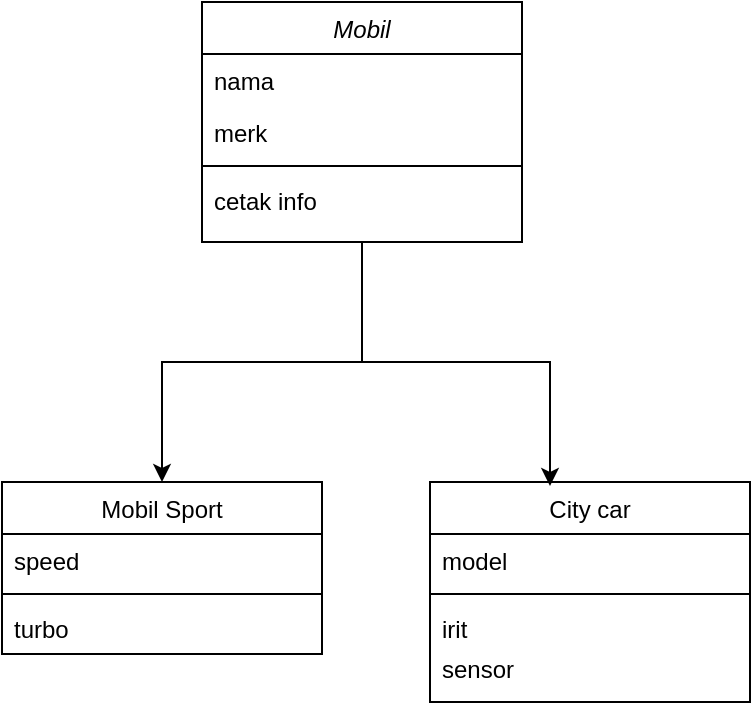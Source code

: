 <mxfile version="24.5.3" type="device" pages="2">
  <diagram id="C5RBs43oDa-KdzZeNtuy" name="Page-1">
    <mxGraphModel dx="880" dy="524" grid="1" gridSize="10" guides="1" tooltips="1" connect="1" arrows="1" fold="1" page="1" pageScale="1" pageWidth="827" pageHeight="1169" math="0" shadow="0">
      <root>
        <mxCell id="WIyWlLk6GJQsqaUBKTNV-0" />
        <mxCell id="WIyWlLk6GJQsqaUBKTNV-1" parent="WIyWlLk6GJQsqaUBKTNV-0" />
        <mxCell id="S2sd8ajXdAHGdtlDQYJ4-0" style="edgeStyle=orthogonalEdgeStyle;rounded=0;orthogonalLoop=1;jettySize=auto;html=1;entryX=0.5;entryY=0;entryDx=0;entryDy=0;" parent="WIyWlLk6GJQsqaUBKTNV-1" source="zkfFHV4jXpPFQw0GAbJ--0" target="zkfFHV4jXpPFQw0GAbJ--6" edge="1">
          <mxGeometry relative="1" as="geometry" />
        </mxCell>
        <mxCell id="zkfFHV4jXpPFQw0GAbJ--0" value="Mobil" style="swimlane;fontStyle=2;align=center;verticalAlign=top;childLayout=stackLayout;horizontal=1;startSize=26;horizontalStack=0;resizeParent=1;resizeLast=0;collapsible=1;marginBottom=0;rounded=0;shadow=0;strokeWidth=1;" parent="WIyWlLk6GJQsqaUBKTNV-1" vertex="1">
          <mxGeometry x="220" y="120" width="160" height="120" as="geometry">
            <mxRectangle x="230" y="140" width="160" height="26" as="alternateBounds" />
          </mxGeometry>
        </mxCell>
        <mxCell id="zkfFHV4jXpPFQw0GAbJ--1" value="nama" style="text;align=left;verticalAlign=top;spacingLeft=4;spacingRight=4;overflow=hidden;rotatable=0;points=[[0,0.5],[1,0.5]];portConstraint=eastwest;" parent="zkfFHV4jXpPFQw0GAbJ--0" vertex="1">
          <mxGeometry y="26" width="160" height="26" as="geometry" />
        </mxCell>
        <mxCell id="zkfFHV4jXpPFQw0GAbJ--2" value="merk" style="text;align=left;verticalAlign=top;spacingLeft=4;spacingRight=4;overflow=hidden;rotatable=0;points=[[0,0.5],[1,0.5]];portConstraint=eastwest;rounded=0;shadow=0;html=0;" parent="zkfFHV4jXpPFQw0GAbJ--0" vertex="1">
          <mxGeometry y="52" width="160" height="26" as="geometry" />
        </mxCell>
        <mxCell id="zkfFHV4jXpPFQw0GAbJ--4" value="" style="line;html=1;strokeWidth=1;align=left;verticalAlign=middle;spacingTop=-1;spacingLeft=3;spacingRight=3;rotatable=0;labelPosition=right;points=[];portConstraint=eastwest;" parent="zkfFHV4jXpPFQw0GAbJ--0" vertex="1">
          <mxGeometry y="78" width="160" height="8" as="geometry" />
        </mxCell>
        <mxCell id="zkfFHV4jXpPFQw0GAbJ--5" value="cetak info" style="text;align=left;verticalAlign=top;spacingLeft=4;spacingRight=4;overflow=hidden;rotatable=0;points=[[0,0.5],[1,0.5]];portConstraint=eastwest;" parent="zkfFHV4jXpPFQw0GAbJ--0" vertex="1">
          <mxGeometry y="86" width="160" height="26" as="geometry" />
        </mxCell>
        <mxCell id="zkfFHV4jXpPFQw0GAbJ--6" value="Mobil Sport" style="swimlane;fontStyle=0;align=center;verticalAlign=top;childLayout=stackLayout;horizontal=1;startSize=26;horizontalStack=0;resizeParent=1;resizeLast=0;collapsible=1;marginBottom=0;rounded=0;shadow=0;strokeWidth=1;" parent="WIyWlLk6GJQsqaUBKTNV-1" vertex="1">
          <mxGeometry x="120" y="360" width="160" height="86" as="geometry">
            <mxRectangle x="130" y="380" width="160" height="26" as="alternateBounds" />
          </mxGeometry>
        </mxCell>
        <mxCell id="zkfFHV4jXpPFQw0GAbJ--7" value="speed" style="text;align=left;verticalAlign=top;spacingLeft=4;spacingRight=4;overflow=hidden;rotatable=0;points=[[0,0.5],[1,0.5]];portConstraint=eastwest;" parent="zkfFHV4jXpPFQw0GAbJ--6" vertex="1">
          <mxGeometry y="26" width="160" height="26" as="geometry" />
        </mxCell>
        <mxCell id="zkfFHV4jXpPFQw0GAbJ--9" value="" style="line;html=1;strokeWidth=1;align=left;verticalAlign=middle;spacingTop=-1;spacingLeft=3;spacingRight=3;rotatable=0;labelPosition=right;points=[];portConstraint=eastwest;" parent="zkfFHV4jXpPFQw0GAbJ--6" vertex="1">
          <mxGeometry y="52" width="160" height="8" as="geometry" />
        </mxCell>
        <mxCell id="zkfFHV4jXpPFQw0GAbJ--11" value="turbo" style="text;align=left;verticalAlign=top;spacingLeft=4;spacingRight=4;overflow=hidden;rotatable=0;points=[[0,0.5],[1,0.5]];portConstraint=eastwest;" parent="zkfFHV4jXpPFQw0GAbJ--6" vertex="1">
          <mxGeometry y="60" width="160" height="26" as="geometry" />
        </mxCell>
        <mxCell id="bf2W-LZPak11a6QaV4Kx-1" value="City car" style="swimlane;fontStyle=0;align=center;verticalAlign=top;childLayout=stackLayout;horizontal=1;startSize=26;horizontalStack=0;resizeParent=1;resizeLast=0;collapsible=1;marginBottom=0;rounded=0;shadow=0;strokeWidth=1;" parent="WIyWlLk6GJQsqaUBKTNV-1" vertex="1">
          <mxGeometry x="334" y="360" width="160" height="110" as="geometry">
            <mxRectangle x="130" y="380" width="160" height="26" as="alternateBounds" />
          </mxGeometry>
        </mxCell>
        <mxCell id="bf2W-LZPak11a6QaV4Kx-2" value="model" style="text;align=left;verticalAlign=top;spacingLeft=4;spacingRight=4;overflow=hidden;rotatable=0;points=[[0,0.5],[1,0.5]];portConstraint=eastwest;" parent="bf2W-LZPak11a6QaV4Kx-1" vertex="1">
          <mxGeometry y="26" width="160" height="26" as="geometry" />
        </mxCell>
        <mxCell id="bf2W-LZPak11a6QaV4Kx-3" value="" style="line;html=1;strokeWidth=1;align=left;verticalAlign=middle;spacingTop=-1;spacingLeft=3;spacingRight=3;rotatable=0;labelPosition=right;points=[];portConstraint=eastwest;" parent="bf2W-LZPak11a6QaV4Kx-1" vertex="1">
          <mxGeometry y="52" width="160" height="8" as="geometry" />
        </mxCell>
        <mxCell id="bf2W-LZPak11a6QaV4Kx-4" value="irit" style="text;align=left;verticalAlign=top;spacingLeft=4;spacingRight=4;overflow=hidden;rotatable=0;points=[[0,0.5],[1,0.5]];portConstraint=eastwest;" parent="bf2W-LZPak11a6QaV4Kx-1" vertex="1">
          <mxGeometry y="60" width="160" height="20" as="geometry" />
        </mxCell>
        <mxCell id="bf2W-LZPak11a6QaV4Kx-5" value="sensor" style="text;align=left;verticalAlign=top;spacingLeft=4;spacingRight=4;overflow=hidden;rotatable=0;points=[[0,0.5],[1,0.5]];portConstraint=eastwest;" parent="bf2W-LZPak11a6QaV4Kx-1" vertex="1">
          <mxGeometry y="80" width="160" height="30" as="geometry" />
        </mxCell>
        <mxCell id="S2sd8ajXdAHGdtlDQYJ4-1" style="edgeStyle=orthogonalEdgeStyle;rounded=0;orthogonalLoop=1;jettySize=auto;html=1;entryX=0.375;entryY=0.018;entryDx=0;entryDy=0;entryPerimeter=0;" parent="WIyWlLk6GJQsqaUBKTNV-1" source="zkfFHV4jXpPFQw0GAbJ--0" target="bf2W-LZPak11a6QaV4Kx-1" edge="1">
          <mxGeometry relative="1" as="geometry" />
        </mxCell>
      </root>
    </mxGraphModel>
  </diagram>
  <diagram id="L113xZ4hW4FLUAhri6Ew" name="Page-2">
    <mxGraphModel dx="880" dy="524" grid="1" gridSize="10" guides="1" tooltips="1" connect="1" arrows="1" fold="1" page="1" pageScale="1" pageWidth="850" pageHeight="1100" math="0" shadow="0">
      <root>
        <mxCell id="0" />
        <mxCell id="1" parent="0" />
        <mxCell id="vu35bLZvrifV89jmftlI-1" style="edgeStyle=orthogonalEdgeStyle;rounded=0;orthogonalLoop=1;jettySize=auto;html=1;" parent="1" source="IVuVj4ZzS_g0h147JxTU-1" target="IVuVj4ZzS_g0h147JxTU-10" edge="1">
          <mxGeometry relative="1" as="geometry" />
        </mxCell>
        <mxCell id="vu35bLZvrifV89jmftlI-2" style="edgeStyle=orthogonalEdgeStyle;rounded=0;orthogonalLoop=1;jettySize=auto;html=1;entryX=0.5;entryY=0;entryDx=0;entryDy=0;" parent="1" source="IVuVj4ZzS_g0h147JxTU-1" target="IVuVj4ZzS_g0h147JxTU-14" edge="1">
          <mxGeometry relative="1" as="geometry">
            <Array as="points">
              <mxPoint x="240" y="320" />
              <mxPoint x="320" y="320" />
            </Array>
          </mxGeometry>
        </mxCell>
        <mxCell id="srv7jj0R8eGN8Pl25kx5-10" style="edgeStyle=orthogonalEdgeStyle;rounded=0;orthogonalLoop=1;jettySize=auto;html=1;entryX=0.5;entryY=0;entryDx=0;entryDy=0;" edge="1" parent="1" source="IVuVj4ZzS_g0h147JxTU-1" target="srv7jj0R8eGN8Pl25kx5-5">
          <mxGeometry relative="1" as="geometry">
            <Array as="points">
              <mxPoint x="240" y="320" />
              <mxPoint x="505" y="320" />
            </Array>
          </mxGeometry>
        </mxCell>
        <mxCell id="IVuVj4ZzS_g0h147JxTU-1" value="Mahasiswa" style="swimlane;fontStyle=1;align=center;verticalAlign=top;childLayout=stackLayout;horizontal=1;startSize=26;horizontalStack=0;resizeParent=1;resizeParentMax=0;resizeLast=0;collapsible=1;marginBottom=0;whiteSpace=wrap;html=1;" parent="1" vertex="1">
          <mxGeometry x="160" y="10" width="160" height="242" as="geometry" />
        </mxCell>
        <mxCell id="IVuVj4ZzS_g0h147JxTU-2" value="nama" style="text;strokeColor=none;fillColor=none;align=left;verticalAlign=top;spacingLeft=4;spacingRight=4;overflow=hidden;rotatable=0;points=[[0,0.5],[1,0.5]];portConstraint=eastwest;whiteSpace=wrap;html=1;" parent="IVuVj4ZzS_g0h147JxTU-1" vertex="1">
          <mxGeometry y="26" width="160" height="26" as="geometry" />
        </mxCell>
        <mxCell id="IVuVj4ZzS_g0h147JxTU-6" value="nim" style="text;strokeColor=none;fillColor=none;align=left;verticalAlign=top;spacingLeft=4;spacingRight=4;overflow=hidden;rotatable=0;points=[[0,0.5],[1,0.5]];portConstraint=eastwest;whiteSpace=wrap;html=1;" parent="IVuVj4ZzS_g0h147JxTU-1" vertex="1">
          <mxGeometry y="52" width="160" height="26" as="geometry" />
        </mxCell>
        <mxCell id="IVuVj4ZzS_g0h147JxTU-7" value="jurusan" style="text;strokeColor=none;fillColor=none;align=left;verticalAlign=top;spacingLeft=4;spacingRight=4;overflow=hidden;rotatable=0;points=[[0,0.5],[1,0.5]];portConstraint=eastwest;whiteSpace=wrap;html=1;" parent="IVuVj4ZzS_g0h147JxTU-1" vertex="1">
          <mxGeometry y="78" width="160" height="26" as="geometry" />
        </mxCell>
        <mxCell id="IVuVj4ZzS_g0h147JxTU-8" value="ips : array" style="text;strokeColor=none;fillColor=none;align=left;verticalAlign=top;spacingLeft=4;spacingRight=4;overflow=hidden;rotatable=0;points=[[0,0.5],[1,0.5]];portConstraint=eastwest;whiteSpace=wrap;html=1;" parent="IVuVj4ZzS_g0h147JxTU-1" vertex="1">
          <mxGeometry y="104" width="160" height="26" as="geometry" />
        </mxCell>
        <mxCell id="IVuVj4ZzS_g0h147JxTU-9" value="ipk" style="text;strokeColor=none;fillColor=none;align=left;verticalAlign=top;spacingLeft=4;spacingRight=4;overflow=hidden;rotatable=0;points=[[0,0.5],[1,0.5]];portConstraint=eastwest;whiteSpace=wrap;html=1;" parent="IVuVj4ZzS_g0h147JxTU-1" vertex="1">
          <mxGeometry y="130" width="160" height="26" as="geometry" />
        </mxCell>
        <mxCell id="IVuVj4ZzS_g0h147JxTU-3" value="" style="line;strokeWidth=1;fillColor=none;align=left;verticalAlign=middle;spacingTop=-1;spacingLeft=3;spacingRight=3;rotatable=0;labelPosition=right;points=[];portConstraint=eastwest;strokeColor=inherit;" parent="IVuVj4ZzS_g0h147JxTU-1" vertex="1">
          <mxGeometry y="156" width="160" height="8" as="geometry" />
        </mxCell>
        <mxCell id="IVuVj4ZzS_g0h147JxTU-4" value="cetak info" style="text;strokeColor=none;fillColor=none;align=left;verticalAlign=top;spacingLeft=4;spacingRight=4;overflow=hidden;rotatable=0;points=[[0,0.5],[1,0.5]];portConstraint=eastwest;whiteSpace=wrap;html=1;" parent="IVuVj4ZzS_g0h147JxTU-1" vertex="1">
          <mxGeometry y="164" width="160" height="26" as="geometry" />
        </mxCell>
        <mxCell id="srv7jj0R8eGN8Pl25kx5-1" value="hitung ipk" style="text;strokeColor=none;fillColor=none;align=left;verticalAlign=top;spacingLeft=4;spacingRight=4;overflow=hidden;rotatable=0;points=[[0,0.5],[1,0.5]];portConstraint=eastwest;whiteSpace=wrap;html=1;" vertex="1" parent="IVuVj4ZzS_g0h147JxTU-1">
          <mxGeometry y="190" width="160" height="26" as="geometry" />
        </mxCell>
        <mxCell id="srv7jj0R8eGN8Pl25kx5-2" value="tambah ips" style="text;strokeColor=none;fillColor=none;align=left;verticalAlign=top;spacingLeft=4;spacingRight=4;overflow=hidden;rotatable=0;points=[[0,0.5],[1,0.5]];portConstraint=eastwest;whiteSpace=wrap;html=1;" vertex="1" parent="IVuVj4ZzS_g0h147JxTU-1">
          <mxGeometry y="216" width="160" height="26" as="geometry" />
        </mxCell>
        <mxCell id="IVuVj4ZzS_g0h147JxTU-10" value="MahasiswaSarjana" style="swimlane;fontStyle=1;align=center;verticalAlign=top;childLayout=stackLayout;horizontal=1;startSize=26;horizontalStack=0;resizeParent=1;resizeParentMax=0;resizeLast=0;collapsible=1;marginBottom=0;whiteSpace=wrap;html=1;" parent="1" vertex="1">
          <mxGeometry x="40" y="410" width="160" height="112" as="geometry" />
        </mxCell>
        <mxCell id="IVuVj4ZzS_g0h147JxTU-11" value="judul skripsi" style="text;strokeColor=none;fillColor=none;align=left;verticalAlign=top;spacingLeft=4;spacingRight=4;overflow=hidden;rotatable=0;points=[[0,0.5],[1,0.5]];portConstraint=eastwest;whiteSpace=wrap;html=1;" parent="IVuVj4ZzS_g0h147JxTU-10" vertex="1">
          <mxGeometry y="26" width="160" height="26" as="geometry" />
        </mxCell>
        <mxCell id="srv7jj0R8eGN8Pl25kx5-3" value="tahun selesai" style="text;strokeColor=none;fillColor=none;align=left;verticalAlign=top;spacingLeft=4;spacingRight=4;overflow=hidden;rotatable=0;points=[[0,0.5],[1,0.5]];portConstraint=eastwest;whiteSpace=wrap;html=1;" vertex="1" parent="IVuVj4ZzS_g0h147JxTU-10">
          <mxGeometry y="52" width="160" height="26" as="geometry" />
        </mxCell>
        <mxCell id="IVuVj4ZzS_g0h147JxTU-12" value="" style="line;strokeWidth=1;fillColor=none;align=left;verticalAlign=middle;spacingTop=-1;spacingLeft=3;spacingRight=3;rotatable=0;labelPosition=right;points=[];portConstraint=eastwest;strokeColor=inherit;" parent="IVuVj4ZzS_g0h147JxTU-10" vertex="1">
          <mxGeometry y="78" width="160" height="8" as="geometry" />
        </mxCell>
        <mxCell id="IVuVj4ZzS_g0h147JxTU-13" value="cetak info" style="text;strokeColor=none;fillColor=none;align=left;verticalAlign=top;spacingLeft=4;spacingRight=4;overflow=hidden;rotatable=0;points=[[0,0.5],[1,0.5]];portConstraint=eastwest;whiteSpace=wrap;html=1;" parent="IVuVj4ZzS_g0h147JxTU-10" vertex="1">
          <mxGeometry y="86" width="160" height="26" as="geometry" />
        </mxCell>
        <mxCell id="IVuVj4ZzS_g0h147JxTU-14" value="MahasiswaMagister" style="swimlane;fontStyle=1;align=center;verticalAlign=top;childLayout=stackLayout;horizontal=1;startSize=26;horizontalStack=0;resizeParent=1;resizeParentMax=0;resizeLast=0;collapsible=1;marginBottom=0;whiteSpace=wrap;html=1;" parent="1" vertex="1">
          <mxGeometry x="240" y="430" width="160" height="112" as="geometry" />
        </mxCell>
        <mxCell id="IVuVj4ZzS_g0h147JxTU-15" value="judul Tesis" style="text;strokeColor=none;fillColor=none;align=left;verticalAlign=top;spacingLeft=4;spacingRight=4;overflow=hidden;rotatable=0;points=[[0,0.5],[1,0.5]];portConstraint=eastwest;whiteSpace=wrap;html=1;" parent="IVuVj4ZzS_g0h147JxTU-14" vertex="1">
          <mxGeometry y="26" width="160" height="26" as="geometry" />
        </mxCell>
        <mxCell id="srv7jj0R8eGN8Pl25kx5-4" value="pembimbing" style="text;strokeColor=none;fillColor=none;align=left;verticalAlign=top;spacingLeft=4;spacingRight=4;overflow=hidden;rotatable=0;points=[[0,0.5],[1,0.5]];portConstraint=eastwest;whiteSpace=wrap;html=1;" vertex="1" parent="IVuVj4ZzS_g0h147JxTU-14">
          <mxGeometry y="52" width="160" height="26" as="geometry" />
        </mxCell>
        <mxCell id="IVuVj4ZzS_g0h147JxTU-16" value="" style="line;strokeWidth=1;fillColor=none;align=left;verticalAlign=middle;spacingTop=-1;spacingLeft=3;spacingRight=3;rotatable=0;labelPosition=right;points=[];portConstraint=eastwest;strokeColor=inherit;" parent="IVuVj4ZzS_g0h147JxTU-14" vertex="1">
          <mxGeometry y="78" width="160" height="8" as="geometry" />
        </mxCell>
        <mxCell id="IVuVj4ZzS_g0h147JxTU-17" value="cetak info" style="text;strokeColor=none;fillColor=none;align=left;verticalAlign=top;spacingLeft=4;spacingRight=4;overflow=hidden;rotatable=0;points=[[0,0.5],[1,0.5]];portConstraint=eastwest;whiteSpace=wrap;html=1;" parent="IVuVj4ZzS_g0h147JxTU-14" vertex="1">
          <mxGeometry y="86" width="160" height="26" as="geometry" />
        </mxCell>
        <mxCell id="srv7jj0R8eGN8Pl25kx5-5" value="MahasiswaDoktor" style="swimlane;fontStyle=1;align=center;verticalAlign=top;childLayout=stackLayout;horizontal=1;startSize=26;horizontalStack=0;resizeParent=1;resizeParentMax=0;resizeLast=0;collapsible=1;marginBottom=0;whiteSpace=wrap;html=1;" vertex="1" parent="1">
          <mxGeometry x="425" y="400" width="160" height="112" as="geometry" />
        </mxCell>
        <mxCell id="srv7jj0R8eGN8Pl25kx5-6" value="judul disertasi" style="text;strokeColor=none;fillColor=none;align=left;verticalAlign=top;spacingLeft=4;spacingRight=4;overflow=hidden;rotatable=0;points=[[0,0.5],[1,0.5]];portConstraint=eastwest;whiteSpace=wrap;html=1;" vertex="1" parent="srv7jj0R8eGN8Pl25kx5-5">
          <mxGeometry y="26" width="160" height="26" as="geometry" />
        </mxCell>
        <mxCell id="srv7jj0R8eGN8Pl25kx5-7" value="tanggal sidang" style="text;strokeColor=none;fillColor=none;align=left;verticalAlign=top;spacingLeft=4;spacingRight=4;overflow=hidden;rotatable=0;points=[[0,0.5],[1,0.5]];portConstraint=eastwest;whiteSpace=wrap;html=1;" vertex="1" parent="srv7jj0R8eGN8Pl25kx5-5">
          <mxGeometry y="52" width="160" height="26" as="geometry" />
        </mxCell>
        <mxCell id="srv7jj0R8eGN8Pl25kx5-8" value="" style="line;strokeWidth=1;fillColor=none;align=left;verticalAlign=middle;spacingTop=-1;spacingLeft=3;spacingRight=3;rotatable=0;labelPosition=right;points=[];portConstraint=eastwest;strokeColor=inherit;" vertex="1" parent="srv7jj0R8eGN8Pl25kx5-5">
          <mxGeometry y="78" width="160" height="8" as="geometry" />
        </mxCell>
        <mxCell id="srv7jj0R8eGN8Pl25kx5-9" value="cetak info" style="text;strokeColor=none;fillColor=none;align=left;verticalAlign=top;spacingLeft=4;spacingRight=4;overflow=hidden;rotatable=0;points=[[0,0.5],[1,0.5]];portConstraint=eastwest;whiteSpace=wrap;html=1;" vertex="1" parent="srv7jj0R8eGN8Pl25kx5-5">
          <mxGeometry y="86" width="160" height="26" as="geometry" />
        </mxCell>
        <mxCell id="srv7jj0R8eGN8Pl25kx5-11" value="Jurusan" style="swimlane;fontStyle=1;align=center;verticalAlign=top;childLayout=stackLayout;horizontal=1;startSize=26;horizontalStack=0;resizeParent=1;resizeParentMax=0;resizeLast=0;collapsible=1;marginBottom=0;whiteSpace=wrap;html=1;" vertex="1" parent="1">
          <mxGeometry x="490" y="120" width="160" height="138" as="geometry" />
        </mxCell>
        <mxCell id="srv7jj0R8eGN8Pl25kx5-12" value="nama jurusan" style="text;strokeColor=none;fillColor=none;align=left;verticalAlign=top;spacingLeft=4;spacingRight=4;overflow=hidden;rotatable=0;points=[[0,0.5],[1,0.5]];portConstraint=eastwest;whiteSpace=wrap;html=1;" vertex="1" parent="srv7jj0R8eGN8Pl25kx5-11">
          <mxGeometry y="26" width="160" height="26" as="geometry" />
        </mxCell>
        <mxCell id="srv7jj0R8eGN8Pl25kx5-13" value="daftar mahasiswa" style="text;strokeColor=none;fillColor=none;align=left;verticalAlign=top;spacingLeft=4;spacingRight=4;overflow=hidden;rotatable=0;points=[[0,0.5],[1,0.5]];portConstraint=eastwest;whiteSpace=wrap;html=1;" vertex="1" parent="srv7jj0R8eGN8Pl25kx5-11">
          <mxGeometry y="52" width="160" height="26" as="geometry" />
        </mxCell>
        <mxCell id="srv7jj0R8eGN8Pl25kx5-14" value="" style="line;strokeWidth=1;fillColor=none;align=left;verticalAlign=middle;spacingTop=-1;spacingLeft=3;spacingRight=3;rotatable=0;labelPosition=right;points=[];portConstraint=eastwest;strokeColor=inherit;" vertex="1" parent="srv7jj0R8eGN8Pl25kx5-11">
          <mxGeometry y="78" width="160" height="8" as="geometry" />
        </mxCell>
        <mxCell id="srv7jj0R8eGN8Pl25kx5-15" value="tambah mahasiswa" style="text;strokeColor=none;fillColor=none;align=left;verticalAlign=top;spacingLeft=4;spacingRight=4;overflow=hidden;rotatable=0;points=[[0,0.5],[1,0.5]];portConstraint=eastwest;whiteSpace=wrap;html=1;" vertex="1" parent="srv7jj0R8eGN8Pl25kx5-11">
          <mxGeometry y="86" width="160" height="26" as="geometry" />
        </mxCell>
        <mxCell id="srv7jj0R8eGN8Pl25kx5-16" value="cetak daftar mahasiswa" style="text;strokeColor=none;fillColor=none;align=left;verticalAlign=top;spacingLeft=4;spacingRight=4;overflow=hidden;rotatable=0;points=[[0,0.5],[1,0.5]];portConstraint=eastwest;whiteSpace=wrap;html=1;" vertex="1" parent="srv7jj0R8eGN8Pl25kx5-11">
          <mxGeometry y="112" width="160" height="26" as="geometry" />
        </mxCell>
      </root>
    </mxGraphModel>
  </diagram>
</mxfile>
